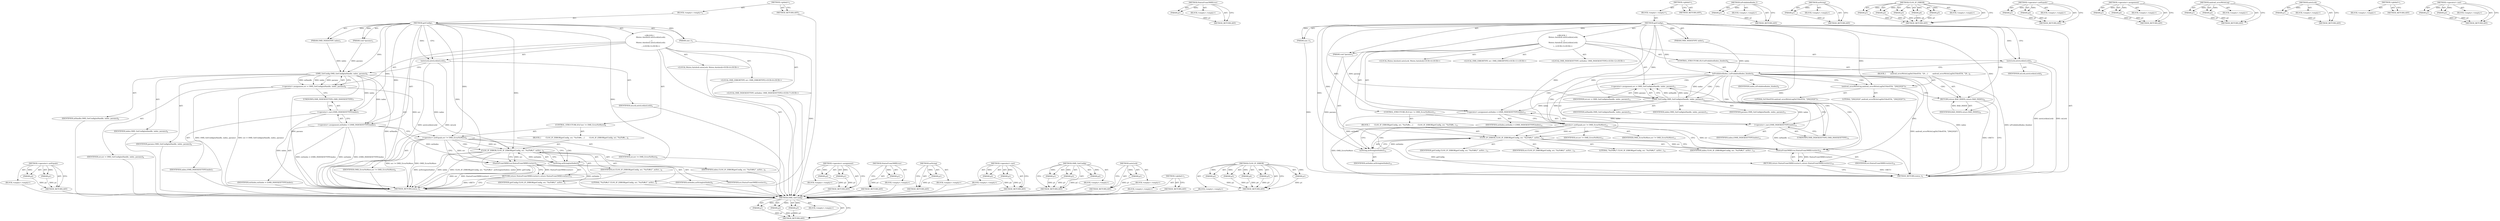 digraph "&lt;operator&gt;.cast" {
vulnerable_95 [label=<(METHOD,&lt;operator&gt;.notEquals)>];
vulnerable_96 [label=<(PARAM,p1)>];
vulnerable_97 [label=<(PARAM,p2)>];
vulnerable_98 [label=<(BLOCK,&lt;empty&gt;,&lt;empty&gt;)>];
vulnerable_99 [label=<(METHOD_RETURN,ANY)>];
vulnerable_6 [label=<(METHOD,&lt;global&gt;)<SUB>1</SUB>>];
vulnerable_7 [label=<(BLOCK,&lt;empty&gt;,&lt;empty&gt;)<SUB>1</SUB>>];
vulnerable_8 [label=<(METHOD,getConfig)<SUB>1</SUB>>];
vulnerable_9 [label=<(PARAM,OMX_INDEXTYPE index)<SUB>3</SUB>>];
vulnerable_10 [label=<(PARAM,void *params)<SUB>3</SUB>>];
vulnerable_11 [label=<(PARAM,size_t)<SUB>3</SUB>>];
vulnerable_12 [label="<(BLOCK,{
     Mutex::Autolock autoLock(mLock);
 
     ...,{
     Mutex::Autolock autoLock(mLock);
 
     ...)<SUB>3</SUB>>"];
vulnerable_13 [label="<(LOCAL,Mutex.Autolock autoLock: Mutex.Autolock)<SUB>4</SUB>>"];
vulnerable_14 [label=<(autoLock,autoLock(mLock))<SUB>4</SUB>>];
vulnerable_15 [label=<(IDENTIFIER,mLock,autoLock(mLock))<SUB>4</SUB>>];
vulnerable_16 [label="<(LOCAL,OMX_ERRORTYPE err: OMX_ERRORTYPE)<SUB>6</SUB>>"];
vulnerable_17 [label=<(&lt;operator&gt;.assignment,err = OMX_GetConfig(mHandle, index, params))<SUB>6</SUB>>];
vulnerable_18 [label=<(IDENTIFIER,err,err = OMX_GetConfig(mHandle, index, params))<SUB>6</SUB>>];
vulnerable_19 [label=<(OMX_GetConfig,OMX_GetConfig(mHandle, index, params))<SUB>6</SUB>>];
vulnerable_20 [label=<(IDENTIFIER,mHandle,OMX_GetConfig(mHandle, index, params))<SUB>6</SUB>>];
vulnerable_21 [label=<(IDENTIFIER,index,OMX_GetConfig(mHandle, index, params))<SUB>6</SUB>>];
vulnerable_22 [label=<(IDENTIFIER,params,OMX_GetConfig(mHandle, index, params))<SUB>6</SUB>>];
vulnerable_23 [label="<(LOCAL,OMX_INDEXEXTTYPE extIndex: OMX_INDEXEXTTYPE)<SUB>7</SUB>>"];
vulnerable_24 [label=<(&lt;operator&gt;.assignment,extIndex = (OMX_INDEXEXTTYPE)index)<SUB>7</SUB>>];
vulnerable_25 [label=<(IDENTIFIER,extIndex,extIndex = (OMX_INDEXEXTTYPE)index)<SUB>7</SUB>>];
vulnerable_26 [label=<(&lt;operator&gt;.cast,(OMX_INDEXEXTTYPE)index)<SUB>7</SUB>>];
vulnerable_27 [label=<(UNKNOWN,OMX_INDEXEXTTYPE,OMX_INDEXEXTTYPE)<SUB>7</SUB>>];
vulnerable_28 [label=<(IDENTIFIER,index,(OMX_INDEXEXTTYPE)index)<SUB>7</SUB>>];
vulnerable_29 [label=<(CONTROL_STRUCTURE,IF,if (err != OMX_ErrorNoMore))<SUB>8</SUB>>];
vulnerable_30 [label=<(&lt;operator&gt;.notEquals,err != OMX_ErrorNoMore)<SUB>8</SUB>>];
vulnerable_31 [label=<(IDENTIFIER,err,err != OMX_ErrorNoMore)<SUB>8</SUB>>];
vulnerable_32 [label=<(IDENTIFIER,OMX_ErrorNoMore,err != OMX_ErrorNoMore)<SUB>8</SUB>>];
vulnerable_33 [label=<(BLOCK,{
        CLOG_IF_ERROR(getConfig, err, &quot;%s(%#x...,{
        CLOG_IF_ERROR(getConfig, err, &quot;%s(%#x...)<SUB>8</SUB>>];
vulnerable_34 [label=<(CLOG_IF_ERROR,CLOG_IF_ERROR(getConfig, err, &quot;%s(%#x)&quot;, asStri...)<SUB>9</SUB>>];
vulnerable_35 [label=<(IDENTIFIER,getConfig,CLOG_IF_ERROR(getConfig, err, &quot;%s(%#x)&quot;, asStri...)<SUB>9</SUB>>];
vulnerable_36 [label=<(IDENTIFIER,err,CLOG_IF_ERROR(getConfig, err, &quot;%s(%#x)&quot;, asStri...)<SUB>9</SUB>>];
vulnerable_37 [label=<(LITERAL,&quot;%s(%#x)&quot;,CLOG_IF_ERROR(getConfig, err, &quot;%s(%#x)&quot;, asStri...)<SUB>9</SUB>>];
vulnerable_38 [label=<(asString,asString(extIndex))<SUB>9</SUB>>];
vulnerable_39 [label=<(IDENTIFIER,extIndex,asString(extIndex))<SUB>9</SUB>>];
vulnerable_40 [label=<(IDENTIFIER,index,CLOG_IF_ERROR(getConfig, err, &quot;%s(%#x)&quot;, asStri...)<SUB>9</SUB>>];
vulnerable_41 [label=<(RETURN,return StatusFromOMXError(err);,return StatusFromOMXError(err);)<SUB>11</SUB>>];
vulnerable_42 [label=<(StatusFromOMXError,StatusFromOMXError(err))<SUB>11</SUB>>];
vulnerable_43 [label=<(IDENTIFIER,err,StatusFromOMXError(err))<SUB>11</SUB>>];
vulnerable_44 [label=<(METHOD_RETURN,status_t)<SUB>1</SUB>>];
vulnerable_46 [label=<(METHOD_RETURN,ANY)<SUB>1</SUB>>];
vulnerable_79 [label=<(METHOD,&lt;operator&gt;.assignment)>];
vulnerable_80 [label=<(PARAM,p1)>];
vulnerable_81 [label=<(PARAM,p2)>];
vulnerable_82 [label=<(BLOCK,&lt;empty&gt;,&lt;empty&gt;)>];
vulnerable_83 [label=<(METHOD_RETURN,ANY)>];
vulnerable_112 [label=<(METHOD,StatusFromOMXError)>];
vulnerable_113 [label=<(PARAM,p1)>];
vulnerable_114 [label=<(BLOCK,&lt;empty&gt;,&lt;empty&gt;)>];
vulnerable_115 [label=<(METHOD_RETURN,ANY)>];
vulnerable_108 [label=<(METHOD,asString)>];
vulnerable_109 [label=<(PARAM,p1)>];
vulnerable_110 [label=<(BLOCK,&lt;empty&gt;,&lt;empty&gt;)>];
vulnerable_111 [label=<(METHOD_RETURN,ANY)>];
vulnerable_90 [label=<(METHOD,&lt;operator&gt;.cast)>];
vulnerable_91 [label=<(PARAM,p1)>];
vulnerable_92 [label=<(PARAM,p2)>];
vulnerable_93 [label=<(BLOCK,&lt;empty&gt;,&lt;empty&gt;)>];
vulnerable_94 [label=<(METHOD_RETURN,ANY)>];
vulnerable_84 [label=<(METHOD,OMX_GetConfig)>];
vulnerable_85 [label=<(PARAM,p1)>];
vulnerable_86 [label=<(PARAM,p2)>];
vulnerable_87 [label=<(PARAM,p3)>];
vulnerable_88 [label=<(BLOCK,&lt;empty&gt;,&lt;empty&gt;)>];
vulnerable_89 [label=<(METHOD_RETURN,ANY)>];
vulnerable_75 [label=<(METHOD,autoLock)>];
vulnerable_76 [label=<(PARAM,p1)>];
vulnerable_77 [label=<(BLOCK,&lt;empty&gt;,&lt;empty&gt;)>];
vulnerable_78 [label=<(METHOD_RETURN,ANY)>];
vulnerable_69 [label=<(METHOD,&lt;global&gt;)<SUB>1</SUB>>];
vulnerable_70 [label=<(BLOCK,&lt;empty&gt;,&lt;empty&gt;)>];
vulnerable_71 [label=<(METHOD_RETURN,ANY)>];
vulnerable_100 [label=<(METHOD,CLOG_IF_ERROR)>];
vulnerable_101 [label=<(PARAM,p1)>];
vulnerable_102 [label=<(PARAM,p2)>];
vulnerable_103 [label=<(PARAM,p3)>];
vulnerable_104 [label=<(PARAM,p4)>];
vulnerable_105 [label=<(PARAM,p5)>];
vulnerable_106 [label=<(BLOCK,&lt;empty&gt;,&lt;empty&gt;)>];
vulnerable_107 [label=<(METHOD_RETURN,ANY)>];
fixed_106 [label=<(METHOD,OMX_GetConfig)>];
fixed_107 [label=<(PARAM,p1)>];
fixed_108 [label=<(PARAM,p2)>];
fixed_109 [label=<(PARAM,p3)>];
fixed_110 [label=<(BLOCK,&lt;empty&gt;,&lt;empty&gt;)>];
fixed_111 [label=<(METHOD_RETURN,ANY)>];
fixed_134 [label=<(METHOD,StatusFromOMXError)>];
fixed_135 [label=<(PARAM,p1)>];
fixed_136 [label=<(BLOCK,&lt;empty&gt;,&lt;empty&gt;)>];
fixed_137 [label=<(METHOD_RETURN,ANY)>];
fixed_6 [label=<(METHOD,&lt;global&gt;)<SUB>1</SUB>>];
fixed_7 [label=<(BLOCK,&lt;empty&gt;,&lt;empty&gt;)<SUB>1</SUB>>];
fixed_8 [label=<(METHOD,getConfig)<SUB>1</SUB>>];
fixed_9 [label=<(PARAM,OMX_INDEXTYPE index)<SUB>3</SUB>>];
fixed_10 [label=<(PARAM,void *params)<SUB>3</SUB>>];
fixed_11 [label=<(PARAM,size_t)<SUB>3</SUB>>];
fixed_12 [label="<(BLOCK,{
     Mutex::Autolock autoLock(mLock);
 
    i...,{
     Mutex::Autolock autoLock(mLock);
 
    i...)<SUB>3</SUB>>"];
fixed_13 [label="<(LOCAL,Mutex.Autolock autoLock: Mutex.Autolock)<SUB>4</SUB>>"];
fixed_14 [label=<(autoLock,autoLock(mLock))<SUB>4</SUB>>];
fixed_15 [label=<(IDENTIFIER,mLock,autoLock(mLock))<SUB>4</SUB>>];
fixed_16 [label=<(CONTROL_STRUCTURE,IF,if (isProhibitedIndex_l(index)))<SUB>6</SUB>>];
fixed_17 [label=<(isProhibitedIndex_l,isProhibitedIndex_l(index))<SUB>6</SUB>>];
fixed_18 [label=<(IDENTIFIER,index,isProhibitedIndex_l(index))<SUB>6</SUB>>];
fixed_19 [label=<(BLOCK,{
        android_errorWriteLog(0x534e4554, &quot;29...,{
        android_errorWriteLog(0x534e4554, &quot;29...)<SUB>6</SUB>>];
fixed_20 [label=<(android_errorWriteLog,android_errorWriteLog(0x534e4554, &quot;29422020&quot;))<SUB>7</SUB>>];
fixed_21 [label=<(LITERAL,0x534e4554,android_errorWriteLog(0x534e4554, &quot;29422020&quot;))<SUB>7</SUB>>];
fixed_22 [label=<(LITERAL,&quot;29422020&quot;,android_errorWriteLog(0x534e4554, &quot;29422020&quot;))<SUB>7</SUB>>];
fixed_23 [label=<(RETURN,return BAD_INDEX;,return BAD_INDEX;)<SUB>8</SUB>>];
fixed_24 [label=<(IDENTIFIER,BAD_INDEX,return BAD_INDEX;)<SUB>8</SUB>>];
fixed_25 [label="<(LOCAL,OMX_ERRORTYPE err: OMX_ERRORTYPE)<SUB>11</SUB>>"];
fixed_26 [label=<(&lt;operator&gt;.assignment,err = OMX_GetConfig(mHandle, index, params))<SUB>11</SUB>>];
fixed_27 [label=<(IDENTIFIER,err,err = OMX_GetConfig(mHandle, index, params))<SUB>11</SUB>>];
fixed_28 [label=<(OMX_GetConfig,OMX_GetConfig(mHandle, index, params))<SUB>11</SUB>>];
fixed_29 [label=<(IDENTIFIER,mHandle,OMX_GetConfig(mHandle, index, params))<SUB>11</SUB>>];
fixed_30 [label=<(IDENTIFIER,index,OMX_GetConfig(mHandle, index, params))<SUB>11</SUB>>];
fixed_31 [label=<(IDENTIFIER,params,OMX_GetConfig(mHandle, index, params))<SUB>11</SUB>>];
fixed_32 [label="<(LOCAL,OMX_INDEXEXTTYPE extIndex: OMX_INDEXEXTTYPE)<SUB>12</SUB>>"];
fixed_33 [label=<(&lt;operator&gt;.assignment,extIndex = (OMX_INDEXEXTTYPE)index)<SUB>12</SUB>>];
fixed_34 [label=<(IDENTIFIER,extIndex,extIndex = (OMX_INDEXEXTTYPE)index)<SUB>12</SUB>>];
fixed_35 [label=<(&lt;operator&gt;.cast,(OMX_INDEXEXTTYPE)index)<SUB>12</SUB>>];
fixed_36 [label=<(UNKNOWN,OMX_INDEXEXTTYPE,OMX_INDEXEXTTYPE)<SUB>12</SUB>>];
fixed_37 [label=<(IDENTIFIER,index,(OMX_INDEXEXTTYPE)index)<SUB>12</SUB>>];
fixed_38 [label=<(CONTROL_STRUCTURE,IF,if (err != OMX_ErrorNoMore))<SUB>13</SUB>>];
fixed_39 [label=<(&lt;operator&gt;.notEquals,err != OMX_ErrorNoMore)<SUB>13</SUB>>];
fixed_40 [label=<(IDENTIFIER,err,err != OMX_ErrorNoMore)<SUB>13</SUB>>];
fixed_41 [label=<(IDENTIFIER,OMX_ErrorNoMore,err != OMX_ErrorNoMore)<SUB>13</SUB>>];
fixed_42 [label=<(BLOCK,{
        CLOG_IF_ERROR(getConfig, err, &quot;%s(%#x...,{
        CLOG_IF_ERROR(getConfig, err, &quot;%s(%#x...)<SUB>13</SUB>>];
fixed_43 [label=<(CLOG_IF_ERROR,CLOG_IF_ERROR(getConfig, err, &quot;%s(%#x)&quot;, asStri...)<SUB>14</SUB>>];
fixed_44 [label=<(IDENTIFIER,getConfig,CLOG_IF_ERROR(getConfig, err, &quot;%s(%#x)&quot;, asStri...)<SUB>14</SUB>>];
fixed_45 [label=<(IDENTIFIER,err,CLOG_IF_ERROR(getConfig, err, &quot;%s(%#x)&quot;, asStri...)<SUB>14</SUB>>];
fixed_46 [label=<(LITERAL,&quot;%s(%#x)&quot;,CLOG_IF_ERROR(getConfig, err, &quot;%s(%#x)&quot;, asStri...)<SUB>14</SUB>>];
fixed_47 [label=<(asString,asString(extIndex))<SUB>14</SUB>>];
fixed_48 [label=<(IDENTIFIER,extIndex,asString(extIndex))<SUB>14</SUB>>];
fixed_49 [label=<(IDENTIFIER,index,CLOG_IF_ERROR(getConfig, err, &quot;%s(%#x)&quot;, asStri...)<SUB>14</SUB>>];
fixed_50 [label=<(RETURN,return StatusFromOMXError(err);,return StatusFromOMXError(err);)<SUB>16</SUB>>];
fixed_51 [label=<(StatusFromOMXError,StatusFromOMXError(err))<SUB>16</SUB>>];
fixed_52 [label=<(IDENTIFIER,err,StatusFromOMXError(err))<SUB>16</SUB>>];
fixed_53 [label=<(METHOD_RETURN,status_t)<SUB>1</SUB>>];
fixed_55 [label=<(METHOD_RETURN,ANY)<SUB>1</SUB>>];
fixed_92 [label=<(METHOD,isProhibitedIndex_l)>];
fixed_93 [label=<(PARAM,p1)>];
fixed_94 [label=<(BLOCK,&lt;empty&gt;,&lt;empty&gt;)>];
fixed_95 [label=<(METHOD_RETURN,ANY)>];
fixed_130 [label=<(METHOD,asString)>];
fixed_131 [label=<(PARAM,p1)>];
fixed_132 [label=<(BLOCK,&lt;empty&gt;,&lt;empty&gt;)>];
fixed_133 [label=<(METHOD_RETURN,ANY)>];
fixed_122 [label=<(METHOD,CLOG_IF_ERROR)>];
fixed_123 [label=<(PARAM,p1)>];
fixed_124 [label=<(PARAM,p2)>];
fixed_125 [label=<(PARAM,p3)>];
fixed_126 [label=<(PARAM,p4)>];
fixed_127 [label=<(PARAM,p5)>];
fixed_128 [label=<(BLOCK,&lt;empty&gt;,&lt;empty&gt;)>];
fixed_129 [label=<(METHOD_RETURN,ANY)>];
fixed_117 [label=<(METHOD,&lt;operator&gt;.notEquals)>];
fixed_118 [label=<(PARAM,p1)>];
fixed_119 [label=<(PARAM,p2)>];
fixed_120 [label=<(BLOCK,&lt;empty&gt;,&lt;empty&gt;)>];
fixed_121 [label=<(METHOD_RETURN,ANY)>];
fixed_101 [label=<(METHOD,&lt;operator&gt;.assignment)>];
fixed_102 [label=<(PARAM,p1)>];
fixed_103 [label=<(PARAM,p2)>];
fixed_104 [label=<(BLOCK,&lt;empty&gt;,&lt;empty&gt;)>];
fixed_105 [label=<(METHOD_RETURN,ANY)>];
fixed_96 [label=<(METHOD,android_errorWriteLog)>];
fixed_97 [label=<(PARAM,p1)>];
fixed_98 [label=<(PARAM,p2)>];
fixed_99 [label=<(BLOCK,&lt;empty&gt;,&lt;empty&gt;)>];
fixed_100 [label=<(METHOD_RETURN,ANY)>];
fixed_88 [label=<(METHOD,autoLock)>];
fixed_89 [label=<(PARAM,p1)>];
fixed_90 [label=<(BLOCK,&lt;empty&gt;,&lt;empty&gt;)>];
fixed_91 [label=<(METHOD_RETURN,ANY)>];
fixed_82 [label=<(METHOD,&lt;global&gt;)<SUB>1</SUB>>];
fixed_83 [label=<(BLOCK,&lt;empty&gt;,&lt;empty&gt;)>];
fixed_84 [label=<(METHOD_RETURN,ANY)>];
fixed_112 [label=<(METHOD,&lt;operator&gt;.cast)>];
fixed_113 [label=<(PARAM,p1)>];
fixed_114 [label=<(PARAM,p2)>];
fixed_115 [label=<(BLOCK,&lt;empty&gt;,&lt;empty&gt;)>];
fixed_116 [label=<(METHOD_RETURN,ANY)>];
vulnerable_95 -> vulnerable_96  [key=0, label="AST: "];
vulnerable_95 -> vulnerable_96  [key=1, label="DDG: "];
vulnerable_95 -> vulnerable_98  [key=0, label="AST: "];
vulnerable_95 -> vulnerable_97  [key=0, label="AST: "];
vulnerable_95 -> vulnerable_97  [key=1, label="DDG: "];
vulnerable_95 -> vulnerable_99  [key=0, label="AST: "];
vulnerable_95 -> vulnerable_99  [key=1, label="CFG: "];
vulnerable_96 -> vulnerable_99  [key=0, label="DDG: p1"];
vulnerable_97 -> vulnerable_99  [key=0, label="DDG: p2"];
vulnerable_98 -> fixed_106  [key=0];
vulnerable_99 -> fixed_106  [key=0];
vulnerable_6 -> vulnerable_7  [key=0, label="AST: "];
vulnerable_6 -> vulnerable_46  [key=0, label="AST: "];
vulnerable_6 -> vulnerable_46  [key=1, label="CFG: "];
vulnerable_7 -> vulnerable_8  [key=0, label="AST: "];
vulnerable_8 -> vulnerable_9  [key=0, label="AST: "];
vulnerable_8 -> vulnerable_9  [key=1, label="DDG: "];
vulnerable_8 -> vulnerable_10  [key=0, label="AST: "];
vulnerable_8 -> vulnerable_10  [key=1, label="DDG: "];
vulnerable_8 -> vulnerable_11  [key=0, label="AST: "];
vulnerable_8 -> vulnerable_11  [key=1, label="DDG: "];
vulnerable_8 -> vulnerable_12  [key=0, label="AST: "];
vulnerable_8 -> vulnerable_44  [key=0, label="AST: "];
vulnerable_8 -> vulnerable_14  [key=0, label="CFG: "];
vulnerable_8 -> vulnerable_14  [key=1, label="DDG: "];
vulnerable_8 -> vulnerable_24  [key=0, label="DDG: "];
vulnerable_8 -> vulnerable_19  [key=0, label="DDG: "];
vulnerable_8 -> vulnerable_26  [key=0, label="DDG: "];
vulnerable_8 -> vulnerable_30  [key=0, label="DDG: "];
vulnerable_8 -> vulnerable_42  [key=0, label="DDG: "];
vulnerable_8 -> vulnerable_34  [key=0, label="DDG: "];
vulnerable_8 -> vulnerable_38  [key=0, label="DDG: "];
vulnerable_9 -> vulnerable_19  [key=0, label="DDG: index"];
vulnerable_10 -> vulnerable_19  [key=0, label="DDG: params"];
vulnerable_11 -> vulnerable_44  [key=0, label="DDG: "];
vulnerable_12 -> vulnerable_13  [key=0, label="AST: "];
vulnerable_12 -> vulnerable_14  [key=0, label="AST: "];
vulnerable_12 -> vulnerable_16  [key=0, label="AST: "];
vulnerable_12 -> vulnerable_17  [key=0, label="AST: "];
vulnerable_12 -> vulnerable_23  [key=0, label="AST: "];
vulnerable_12 -> vulnerable_24  [key=0, label="AST: "];
vulnerable_12 -> vulnerable_29  [key=0, label="AST: "];
vulnerable_12 -> vulnerable_41  [key=0, label="AST: "];
vulnerable_13 -> fixed_106  [key=0];
vulnerable_14 -> vulnerable_15  [key=0, label="AST: "];
vulnerable_14 -> vulnerable_19  [key=0, label="CFG: "];
vulnerable_14 -> vulnerable_44  [key=0, label="DDG: autoLock(mLock)"];
vulnerable_14 -> vulnerable_44  [key=1, label="DDG: mLock"];
vulnerable_15 -> fixed_106  [key=0];
vulnerable_16 -> fixed_106  [key=0];
vulnerable_17 -> vulnerable_18  [key=0, label="AST: "];
vulnerable_17 -> vulnerable_19  [key=0, label="AST: "];
vulnerable_17 -> vulnerable_27  [key=0, label="CFG: "];
vulnerable_17 -> vulnerable_44  [key=0, label="DDG: OMX_GetConfig(mHandle, index, params)"];
vulnerable_17 -> vulnerable_44  [key=1, label="DDG: err = OMX_GetConfig(mHandle, index, params)"];
vulnerable_17 -> vulnerable_30  [key=0, label="DDG: err"];
vulnerable_18 -> fixed_106  [key=0];
vulnerable_19 -> vulnerable_20  [key=0, label="AST: "];
vulnerable_19 -> vulnerable_21  [key=0, label="AST: "];
vulnerable_19 -> vulnerable_22  [key=0, label="AST: "];
vulnerable_19 -> vulnerable_17  [key=0, label="CFG: "];
vulnerable_19 -> vulnerable_17  [key=1, label="DDG: mHandle"];
vulnerable_19 -> vulnerable_17  [key=2, label="DDG: index"];
vulnerable_19 -> vulnerable_17  [key=3, label="DDG: params"];
vulnerable_19 -> vulnerable_44  [key=0, label="DDG: params"];
vulnerable_19 -> vulnerable_44  [key=1, label="DDG: mHandle"];
vulnerable_19 -> vulnerable_24  [key=0, label="DDG: index"];
vulnerable_19 -> vulnerable_26  [key=0, label="DDG: index"];
vulnerable_19 -> vulnerable_34  [key=0, label="DDG: index"];
vulnerable_20 -> fixed_106  [key=0];
vulnerable_21 -> fixed_106  [key=0];
vulnerable_22 -> fixed_106  [key=0];
vulnerable_23 -> fixed_106  [key=0];
vulnerable_24 -> vulnerable_25  [key=0, label="AST: "];
vulnerable_24 -> vulnerable_26  [key=0, label="AST: "];
vulnerable_24 -> vulnerable_30  [key=0, label="CFG: "];
vulnerable_24 -> vulnerable_44  [key=0, label="DDG: extIndex"];
vulnerable_24 -> vulnerable_44  [key=1, label="DDG: (OMX_INDEXEXTTYPE)index"];
vulnerable_24 -> vulnerable_44  [key=2, label="DDG: extIndex = (OMX_INDEXEXTTYPE)index"];
vulnerable_24 -> vulnerable_38  [key=0, label="DDG: extIndex"];
vulnerable_25 -> fixed_106  [key=0];
vulnerable_26 -> vulnerable_27  [key=0, label="AST: "];
vulnerable_26 -> vulnerable_28  [key=0, label="AST: "];
vulnerable_26 -> vulnerable_24  [key=0, label="CFG: "];
vulnerable_26 -> vulnerable_44  [key=0, label="DDG: index"];
vulnerable_27 -> vulnerable_26  [key=0, label="CFG: "];
vulnerable_28 -> fixed_106  [key=0];
vulnerable_29 -> vulnerable_30  [key=0, label="AST: "];
vulnerable_29 -> vulnerable_33  [key=0, label="AST: "];
vulnerable_30 -> vulnerable_31  [key=0, label="AST: "];
vulnerable_30 -> vulnerable_32  [key=0, label="AST: "];
vulnerable_30 -> vulnerable_38  [key=0, label="CFG: "];
vulnerable_30 -> vulnerable_38  [key=1, label="CDG: "];
vulnerable_30 -> vulnerable_42  [key=0, label="CFG: "];
vulnerable_30 -> vulnerable_42  [key=1, label="DDG: err"];
vulnerable_30 -> vulnerable_44  [key=0, label="DDG: err != OMX_ErrorNoMore"];
vulnerable_30 -> vulnerable_44  [key=1, label="DDG: OMX_ErrorNoMore"];
vulnerable_30 -> vulnerable_34  [key=0, label="DDG: err"];
vulnerable_30 -> vulnerable_34  [key=1, label="CDG: "];
vulnerable_31 -> fixed_106  [key=0];
vulnerable_32 -> fixed_106  [key=0];
vulnerable_33 -> vulnerable_34  [key=0, label="AST: "];
vulnerable_34 -> vulnerable_35  [key=0, label="AST: "];
vulnerable_34 -> vulnerable_36  [key=0, label="AST: "];
vulnerable_34 -> vulnerable_37  [key=0, label="AST: "];
vulnerable_34 -> vulnerable_38  [key=0, label="AST: "];
vulnerable_34 -> vulnerable_40  [key=0, label="AST: "];
vulnerable_34 -> vulnerable_42  [key=0, label="CFG: "];
vulnerable_34 -> vulnerable_42  [key=1, label="DDG: err"];
vulnerable_34 -> vulnerable_44  [key=0, label="DDG: asString(extIndex)"];
vulnerable_34 -> vulnerable_44  [key=1, label="DDG: index"];
vulnerable_34 -> vulnerable_44  [key=2, label="DDG: CLOG_IF_ERROR(getConfig, err, &quot;%s(%#x)&quot;, asString(extIndex), index)"];
vulnerable_34 -> vulnerable_44  [key=3, label="DDG: getConfig"];
vulnerable_35 -> fixed_106  [key=0];
vulnerable_36 -> fixed_106  [key=0];
vulnerable_37 -> fixed_106  [key=0];
vulnerable_38 -> vulnerable_39  [key=0, label="AST: "];
vulnerable_38 -> vulnerable_34  [key=0, label="CFG: "];
vulnerable_38 -> vulnerable_34  [key=1, label="DDG: extIndex"];
vulnerable_38 -> vulnerable_44  [key=0, label="DDG: extIndex"];
vulnerable_39 -> fixed_106  [key=0];
vulnerable_40 -> fixed_106  [key=0];
vulnerable_41 -> vulnerable_42  [key=0, label="AST: "];
vulnerable_41 -> vulnerable_44  [key=0, label="CFG: "];
vulnerable_41 -> vulnerable_44  [key=1, label="DDG: &lt;RET&gt;"];
vulnerable_42 -> vulnerable_43  [key=0, label="AST: "];
vulnerable_42 -> vulnerable_41  [key=0, label="CFG: "];
vulnerable_42 -> vulnerable_41  [key=1, label="DDG: StatusFromOMXError(err)"];
vulnerable_42 -> vulnerable_44  [key=0, label="DDG: err"];
vulnerable_42 -> vulnerable_44  [key=1, label="DDG: StatusFromOMXError(err)"];
vulnerable_43 -> fixed_106  [key=0];
vulnerable_44 -> fixed_106  [key=0];
vulnerable_46 -> fixed_106  [key=0];
vulnerable_79 -> vulnerable_80  [key=0, label="AST: "];
vulnerable_79 -> vulnerable_80  [key=1, label="DDG: "];
vulnerable_79 -> vulnerable_82  [key=0, label="AST: "];
vulnerable_79 -> vulnerable_81  [key=0, label="AST: "];
vulnerable_79 -> vulnerable_81  [key=1, label="DDG: "];
vulnerable_79 -> vulnerable_83  [key=0, label="AST: "];
vulnerable_79 -> vulnerable_83  [key=1, label="CFG: "];
vulnerable_80 -> vulnerable_83  [key=0, label="DDG: p1"];
vulnerable_81 -> vulnerable_83  [key=0, label="DDG: p2"];
vulnerable_82 -> fixed_106  [key=0];
vulnerable_83 -> fixed_106  [key=0];
vulnerable_112 -> vulnerable_113  [key=0, label="AST: "];
vulnerable_112 -> vulnerable_113  [key=1, label="DDG: "];
vulnerable_112 -> vulnerable_114  [key=0, label="AST: "];
vulnerable_112 -> vulnerable_115  [key=0, label="AST: "];
vulnerable_112 -> vulnerable_115  [key=1, label="CFG: "];
vulnerable_113 -> vulnerable_115  [key=0, label="DDG: p1"];
vulnerable_114 -> fixed_106  [key=0];
vulnerable_115 -> fixed_106  [key=0];
vulnerable_108 -> vulnerable_109  [key=0, label="AST: "];
vulnerable_108 -> vulnerable_109  [key=1, label="DDG: "];
vulnerable_108 -> vulnerable_110  [key=0, label="AST: "];
vulnerable_108 -> vulnerable_111  [key=0, label="AST: "];
vulnerable_108 -> vulnerable_111  [key=1, label="CFG: "];
vulnerable_109 -> vulnerable_111  [key=0, label="DDG: p1"];
vulnerable_110 -> fixed_106  [key=0];
vulnerable_111 -> fixed_106  [key=0];
vulnerable_90 -> vulnerable_91  [key=0, label="AST: "];
vulnerable_90 -> vulnerable_91  [key=1, label="DDG: "];
vulnerable_90 -> vulnerable_93  [key=0, label="AST: "];
vulnerable_90 -> vulnerable_92  [key=0, label="AST: "];
vulnerable_90 -> vulnerable_92  [key=1, label="DDG: "];
vulnerable_90 -> vulnerable_94  [key=0, label="AST: "];
vulnerable_90 -> vulnerable_94  [key=1, label="CFG: "];
vulnerable_91 -> vulnerable_94  [key=0, label="DDG: p1"];
vulnerable_92 -> vulnerable_94  [key=0, label="DDG: p2"];
vulnerable_93 -> fixed_106  [key=0];
vulnerable_94 -> fixed_106  [key=0];
vulnerable_84 -> vulnerable_85  [key=0, label="AST: "];
vulnerable_84 -> vulnerable_85  [key=1, label="DDG: "];
vulnerable_84 -> vulnerable_88  [key=0, label="AST: "];
vulnerable_84 -> vulnerable_86  [key=0, label="AST: "];
vulnerable_84 -> vulnerable_86  [key=1, label="DDG: "];
vulnerable_84 -> vulnerable_89  [key=0, label="AST: "];
vulnerable_84 -> vulnerable_89  [key=1, label="CFG: "];
vulnerable_84 -> vulnerable_87  [key=0, label="AST: "];
vulnerable_84 -> vulnerable_87  [key=1, label="DDG: "];
vulnerable_85 -> vulnerable_89  [key=0, label="DDG: p1"];
vulnerable_86 -> vulnerable_89  [key=0, label="DDG: p2"];
vulnerable_87 -> vulnerable_89  [key=0, label="DDG: p3"];
vulnerable_88 -> fixed_106  [key=0];
vulnerable_89 -> fixed_106  [key=0];
vulnerable_75 -> vulnerable_76  [key=0, label="AST: "];
vulnerable_75 -> vulnerable_76  [key=1, label="DDG: "];
vulnerable_75 -> vulnerable_77  [key=0, label="AST: "];
vulnerable_75 -> vulnerable_78  [key=0, label="AST: "];
vulnerable_75 -> vulnerable_78  [key=1, label="CFG: "];
vulnerable_76 -> vulnerable_78  [key=0, label="DDG: p1"];
vulnerable_77 -> fixed_106  [key=0];
vulnerable_78 -> fixed_106  [key=0];
vulnerable_69 -> vulnerable_70  [key=0, label="AST: "];
vulnerable_69 -> vulnerable_71  [key=0, label="AST: "];
vulnerable_69 -> vulnerable_71  [key=1, label="CFG: "];
vulnerable_70 -> fixed_106  [key=0];
vulnerable_71 -> fixed_106  [key=0];
vulnerable_100 -> vulnerable_101  [key=0, label="AST: "];
vulnerable_100 -> vulnerable_101  [key=1, label="DDG: "];
vulnerable_100 -> vulnerable_106  [key=0, label="AST: "];
vulnerable_100 -> vulnerable_102  [key=0, label="AST: "];
vulnerable_100 -> vulnerable_102  [key=1, label="DDG: "];
vulnerable_100 -> vulnerable_107  [key=0, label="AST: "];
vulnerable_100 -> vulnerable_107  [key=1, label="CFG: "];
vulnerable_100 -> vulnerable_103  [key=0, label="AST: "];
vulnerable_100 -> vulnerable_103  [key=1, label="DDG: "];
vulnerable_100 -> vulnerable_104  [key=0, label="AST: "];
vulnerable_100 -> vulnerable_104  [key=1, label="DDG: "];
vulnerable_100 -> vulnerable_105  [key=0, label="AST: "];
vulnerable_100 -> vulnerable_105  [key=1, label="DDG: "];
vulnerable_101 -> vulnerable_107  [key=0, label="DDG: p1"];
vulnerable_102 -> vulnerable_107  [key=0, label="DDG: p2"];
vulnerable_103 -> vulnerable_107  [key=0, label="DDG: p3"];
vulnerable_104 -> vulnerable_107  [key=0, label="DDG: p4"];
vulnerable_105 -> vulnerable_107  [key=0, label="DDG: p5"];
vulnerable_106 -> fixed_106  [key=0];
vulnerable_107 -> fixed_106  [key=0];
fixed_106 -> fixed_107  [key=0, label="AST: "];
fixed_106 -> fixed_107  [key=1, label="DDG: "];
fixed_106 -> fixed_110  [key=0, label="AST: "];
fixed_106 -> fixed_108  [key=0, label="AST: "];
fixed_106 -> fixed_108  [key=1, label="DDG: "];
fixed_106 -> fixed_111  [key=0, label="AST: "];
fixed_106 -> fixed_111  [key=1, label="CFG: "];
fixed_106 -> fixed_109  [key=0, label="AST: "];
fixed_106 -> fixed_109  [key=1, label="DDG: "];
fixed_107 -> fixed_111  [key=0, label="DDG: p1"];
fixed_108 -> fixed_111  [key=0, label="DDG: p2"];
fixed_109 -> fixed_111  [key=0, label="DDG: p3"];
fixed_134 -> fixed_135  [key=0, label="AST: "];
fixed_134 -> fixed_135  [key=1, label="DDG: "];
fixed_134 -> fixed_136  [key=0, label="AST: "];
fixed_134 -> fixed_137  [key=0, label="AST: "];
fixed_134 -> fixed_137  [key=1, label="CFG: "];
fixed_135 -> fixed_137  [key=0, label="DDG: p1"];
fixed_6 -> fixed_7  [key=0, label="AST: "];
fixed_6 -> fixed_55  [key=0, label="AST: "];
fixed_6 -> fixed_55  [key=1, label="CFG: "];
fixed_7 -> fixed_8  [key=0, label="AST: "];
fixed_8 -> fixed_9  [key=0, label="AST: "];
fixed_8 -> fixed_9  [key=1, label="DDG: "];
fixed_8 -> fixed_10  [key=0, label="AST: "];
fixed_8 -> fixed_10  [key=1, label="DDG: "];
fixed_8 -> fixed_11  [key=0, label="AST: "];
fixed_8 -> fixed_11  [key=1, label="DDG: "];
fixed_8 -> fixed_12  [key=0, label="AST: "];
fixed_8 -> fixed_53  [key=0, label="AST: "];
fixed_8 -> fixed_14  [key=0, label="CFG: "];
fixed_8 -> fixed_14  [key=1, label="DDG: "];
fixed_8 -> fixed_33  [key=0, label="DDG: "];
fixed_8 -> fixed_17  [key=0, label="DDG: "];
fixed_8 -> fixed_23  [key=0, label="DDG: "];
fixed_8 -> fixed_28  [key=0, label="DDG: "];
fixed_8 -> fixed_35  [key=0, label="DDG: "];
fixed_8 -> fixed_39  [key=0, label="DDG: "];
fixed_8 -> fixed_51  [key=0, label="DDG: "];
fixed_8 -> fixed_20  [key=0, label="DDG: "];
fixed_8 -> fixed_24  [key=0, label="DDG: "];
fixed_8 -> fixed_43  [key=0, label="DDG: "];
fixed_8 -> fixed_47  [key=0, label="DDG: "];
fixed_9 -> fixed_17  [key=0, label="DDG: index"];
fixed_10 -> fixed_53  [key=0, label="DDG: params"];
fixed_10 -> fixed_28  [key=0, label="DDG: params"];
fixed_11 -> fixed_53  [key=0, label="DDG: "];
fixed_12 -> fixed_13  [key=0, label="AST: "];
fixed_12 -> fixed_14  [key=0, label="AST: "];
fixed_12 -> fixed_16  [key=0, label="AST: "];
fixed_12 -> fixed_25  [key=0, label="AST: "];
fixed_12 -> fixed_26  [key=0, label="AST: "];
fixed_12 -> fixed_32  [key=0, label="AST: "];
fixed_12 -> fixed_33  [key=0, label="AST: "];
fixed_12 -> fixed_38  [key=0, label="AST: "];
fixed_12 -> fixed_50  [key=0, label="AST: "];
fixed_14 -> fixed_15  [key=0, label="AST: "];
fixed_14 -> fixed_17  [key=0, label="CFG: "];
fixed_14 -> fixed_53  [key=0, label="DDG: autoLock(mLock)"];
fixed_14 -> fixed_53  [key=1, label="DDG: mLock"];
fixed_16 -> fixed_17  [key=0, label="AST: "];
fixed_16 -> fixed_19  [key=0, label="AST: "];
fixed_17 -> fixed_18  [key=0, label="AST: "];
fixed_17 -> fixed_20  [key=0, label="CFG: "];
fixed_17 -> fixed_20  [key=1, label="CDG: "];
fixed_17 -> fixed_28  [key=0, label="CFG: "];
fixed_17 -> fixed_28  [key=1, label="DDG: index"];
fixed_17 -> fixed_28  [key=2, label="CDG: "];
fixed_17 -> fixed_53  [key=0, label="DDG: index"];
fixed_17 -> fixed_53  [key=1, label="DDG: isProhibitedIndex_l(index)"];
fixed_17 -> fixed_33  [key=0, label="CDG: "];
fixed_17 -> fixed_26  [key=0, label="CDG: "];
fixed_17 -> fixed_23  [key=0, label="CDG: "];
fixed_17 -> fixed_51  [key=0, label="CDG: "];
fixed_17 -> fixed_36  [key=0, label="CDG: "];
fixed_17 -> fixed_50  [key=0, label="CDG: "];
fixed_17 -> fixed_35  [key=0, label="CDG: "];
fixed_17 -> fixed_39  [key=0, label="CDG: "];
fixed_19 -> fixed_20  [key=0, label="AST: "];
fixed_19 -> fixed_23  [key=0, label="AST: "];
fixed_20 -> fixed_21  [key=0, label="AST: "];
fixed_20 -> fixed_22  [key=0, label="AST: "];
fixed_20 -> fixed_23  [key=0, label="CFG: "];
fixed_20 -> fixed_53  [key=0, label="DDG: android_errorWriteLog(0x534e4554, &quot;29422020&quot;)"];
fixed_23 -> fixed_24  [key=0, label="AST: "];
fixed_23 -> fixed_53  [key=0, label="CFG: "];
fixed_23 -> fixed_53  [key=1, label="DDG: &lt;RET&gt;"];
fixed_24 -> fixed_23  [key=0, label="DDG: BAD_INDEX"];
fixed_26 -> fixed_27  [key=0, label="AST: "];
fixed_26 -> fixed_28  [key=0, label="AST: "];
fixed_26 -> fixed_36  [key=0, label="CFG: "];
fixed_26 -> fixed_39  [key=0, label="DDG: err"];
fixed_28 -> fixed_29  [key=0, label="AST: "];
fixed_28 -> fixed_30  [key=0, label="AST: "];
fixed_28 -> fixed_31  [key=0, label="AST: "];
fixed_28 -> fixed_26  [key=0, label="CFG: "];
fixed_28 -> fixed_26  [key=1, label="DDG: mHandle"];
fixed_28 -> fixed_26  [key=2, label="DDG: index"];
fixed_28 -> fixed_26  [key=3, label="DDG: params"];
fixed_28 -> fixed_53  [key=0, label="DDG: mHandle"];
fixed_28 -> fixed_33  [key=0, label="DDG: index"];
fixed_28 -> fixed_35  [key=0, label="DDG: index"];
fixed_28 -> fixed_43  [key=0, label="DDG: index"];
fixed_33 -> fixed_34  [key=0, label="AST: "];
fixed_33 -> fixed_35  [key=0, label="AST: "];
fixed_33 -> fixed_39  [key=0, label="CFG: "];
fixed_33 -> fixed_47  [key=0, label="DDG: extIndex"];
fixed_35 -> fixed_36  [key=0, label="AST: "];
fixed_35 -> fixed_37  [key=0, label="AST: "];
fixed_35 -> fixed_33  [key=0, label="CFG: "];
fixed_36 -> fixed_35  [key=0, label="CFG: "];
fixed_38 -> fixed_39  [key=0, label="AST: "];
fixed_38 -> fixed_42  [key=0, label="AST: "];
fixed_39 -> fixed_40  [key=0, label="AST: "];
fixed_39 -> fixed_41  [key=0, label="AST: "];
fixed_39 -> fixed_47  [key=0, label="CFG: "];
fixed_39 -> fixed_47  [key=1, label="CDG: "];
fixed_39 -> fixed_51  [key=0, label="CFG: "];
fixed_39 -> fixed_51  [key=1, label="DDG: err"];
fixed_39 -> fixed_53  [key=0, label="DDG: OMX_ErrorNoMore"];
fixed_39 -> fixed_43  [key=0, label="DDG: err"];
fixed_39 -> fixed_43  [key=1, label="CDG: "];
fixed_42 -> fixed_43  [key=0, label="AST: "];
fixed_43 -> fixed_44  [key=0, label="AST: "];
fixed_43 -> fixed_45  [key=0, label="AST: "];
fixed_43 -> fixed_46  [key=0, label="AST: "];
fixed_43 -> fixed_47  [key=0, label="AST: "];
fixed_43 -> fixed_49  [key=0, label="AST: "];
fixed_43 -> fixed_51  [key=0, label="CFG: "];
fixed_43 -> fixed_51  [key=1, label="DDG: err"];
fixed_43 -> fixed_53  [key=0, label="DDG: getConfig"];
fixed_47 -> fixed_48  [key=0, label="AST: "];
fixed_47 -> fixed_43  [key=0, label="CFG: "];
fixed_47 -> fixed_43  [key=1, label="DDG: extIndex"];
fixed_50 -> fixed_51  [key=0, label="AST: "];
fixed_50 -> fixed_53  [key=0, label="CFG: "];
fixed_50 -> fixed_53  [key=1, label="DDG: &lt;RET&gt;"];
fixed_51 -> fixed_52  [key=0, label="AST: "];
fixed_51 -> fixed_50  [key=0, label="CFG: "];
fixed_51 -> fixed_50  [key=1, label="DDG: StatusFromOMXError(err)"];
fixed_92 -> fixed_93  [key=0, label="AST: "];
fixed_92 -> fixed_93  [key=1, label="DDG: "];
fixed_92 -> fixed_94  [key=0, label="AST: "];
fixed_92 -> fixed_95  [key=0, label="AST: "];
fixed_92 -> fixed_95  [key=1, label="CFG: "];
fixed_93 -> fixed_95  [key=0, label="DDG: p1"];
fixed_130 -> fixed_131  [key=0, label="AST: "];
fixed_130 -> fixed_131  [key=1, label="DDG: "];
fixed_130 -> fixed_132  [key=0, label="AST: "];
fixed_130 -> fixed_133  [key=0, label="AST: "];
fixed_130 -> fixed_133  [key=1, label="CFG: "];
fixed_131 -> fixed_133  [key=0, label="DDG: p1"];
fixed_122 -> fixed_123  [key=0, label="AST: "];
fixed_122 -> fixed_123  [key=1, label="DDG: "];
fixed_122 -> fixed_128  [key=0, label="AST: "];
fixed_122 -> fixed_124  [key=0, label="AST: "];
fixed_122 -> fixed_124  [key=1, label="DDG: "];
fixed_122 -> fixed_129  [key=0, label="AST: "];
fixed_122 -> fixed_129  [key=1, label="CFG: "];
fixed_122 -> fixed_125  [key=0, label="AST: "];
fixed_122 -> fixed_125  [key=1, label="DDG: "];
fixed_122 -> fixed_126  [key=0, label="AST: "];
fixed_122 -> fixed_126  [key=1, label="DDG: "];
fixed_122 -> fixed_127  [key=0, label="AST: "];
fixed_122 -> fixed_127  [key=1, label="DDG: "];
fixed_123 -> fixed_129  [key=0, label="DDG: p1"];
fixed_124 -> fixed_129  [key=0, label="DDG: p2"];
fixed_125 -> fixed_129  [key=0, label="DDG: p3"];
fixed_126 -> fixed_129  [key=0, label="DDG: p4"];
fixed_127 -> fixed_129  [key=0, label="DDG: p5"];
fixed_117 -> fixed_118  [key=0, label="AST: "];
fixed_117 -> fixed_118  [key=1, label="DDG: "];
fixed_117 -> fixed_120  [key=0, label="AST: "];
fixed_117 -> fixed_119  [key=0, label="AST: "];
fixed_117 -> fixed_119  [key=1, label="DDG: "];
fixed_117 -> fixed_121  [key=0, label="AST: "];
fixed_117 -> fixed_121  [key=1, label="CFG: "];
fixed_118 -> fixed_121  [key=0, label="DDG: p1"];
fixed_119 -> fixed_121  [key=0, label="DDG: p2"];
fixed_101 -> fixed_102  [key=0, label="AST: "];
fixed_101 -> fixed_102  [key=1, label="DDG: "];
fixed_101 -> fixed_104  [key=0, label="AST: "];
fixed_101 -> fixed_103  [key=0, label="AST: "];
fixed_101 -> fixed_103  [key=1, label="DDG: "];
fixed_101 -> fixed_105  [key=0, label="AST: "];
fixed_101 -> fixed_105  [key=1, label="CFG: "];
fixed_102 -> fixed_105  [key=0, label="DDG: p1"];
fixed_103 -> fixed_105  [key=0, label="DDG: p2"];
fixed_96 -> fixed_97  [key=0, label="AST: "];
fixed_96 -> fixed_97  [key=1, label="DDG: "];
fixed_96 -> fixed_99  [key=0, label="AST: "];
fixed_96 -> fixed_98  [key=0, label="AST: "];
fixed_96 -> fixed_98  [key=1, label="DDG: "];
fixed_96 -> fixed_100  [key=0, label="AST: "];
fixed_96 -> fixed_100  [key=1, label="CFG: "];
fixed_97 -> fixed_100  [key=0, label="DDG: p1"];
fixed_98 -> fixed_100  [key=0, label="DDG: p2"];
fixed_88 -> fixed_89  [key=0, label="AST: "];
fixed_88 -> fixed_89  [key=1, label="DDG: "];
fixed_88 -> fixed_90  [key=0, label="AST: "];
fixed_88 -> fixed_91  [key=0, label="AST: "];
fixed_88 -> fixed_91  [key=1, label="CFG: "];
fixed_89 -> fixed_91  [key=0, label="DDG: p1"];
fixed_82 -> fixed_83  [key=0, label="AST: "];
fixed_82 -> fixed_84  [key=0, label="AST: "];
fixed_82 -> fixed_84  [key=1, label="CFG: "];
fixed_112 -> fixed_113  [key=0, label="AST: "];
fixed_112 -> fixed_113  [key=1, label="DDG: "];
fixed_112 -> fixed_115  [key=0, label="AST: "];
fixed_112 -> fixed_114  [key=0, label="AST: "];
fixed_112 -> fixed_114  [key=1, label="DDG: "];
fixed_112 -> fixed_116  [key=0, label="AST: "];
fixed_112 -> fixed_116  [key=1, label="CFG: "];
fixed_113 -> fixed_116  [key=0, label="DDG: p1"];
fixed_114 -> fixed_116  [key=0, label="DDG: p2"];
}
